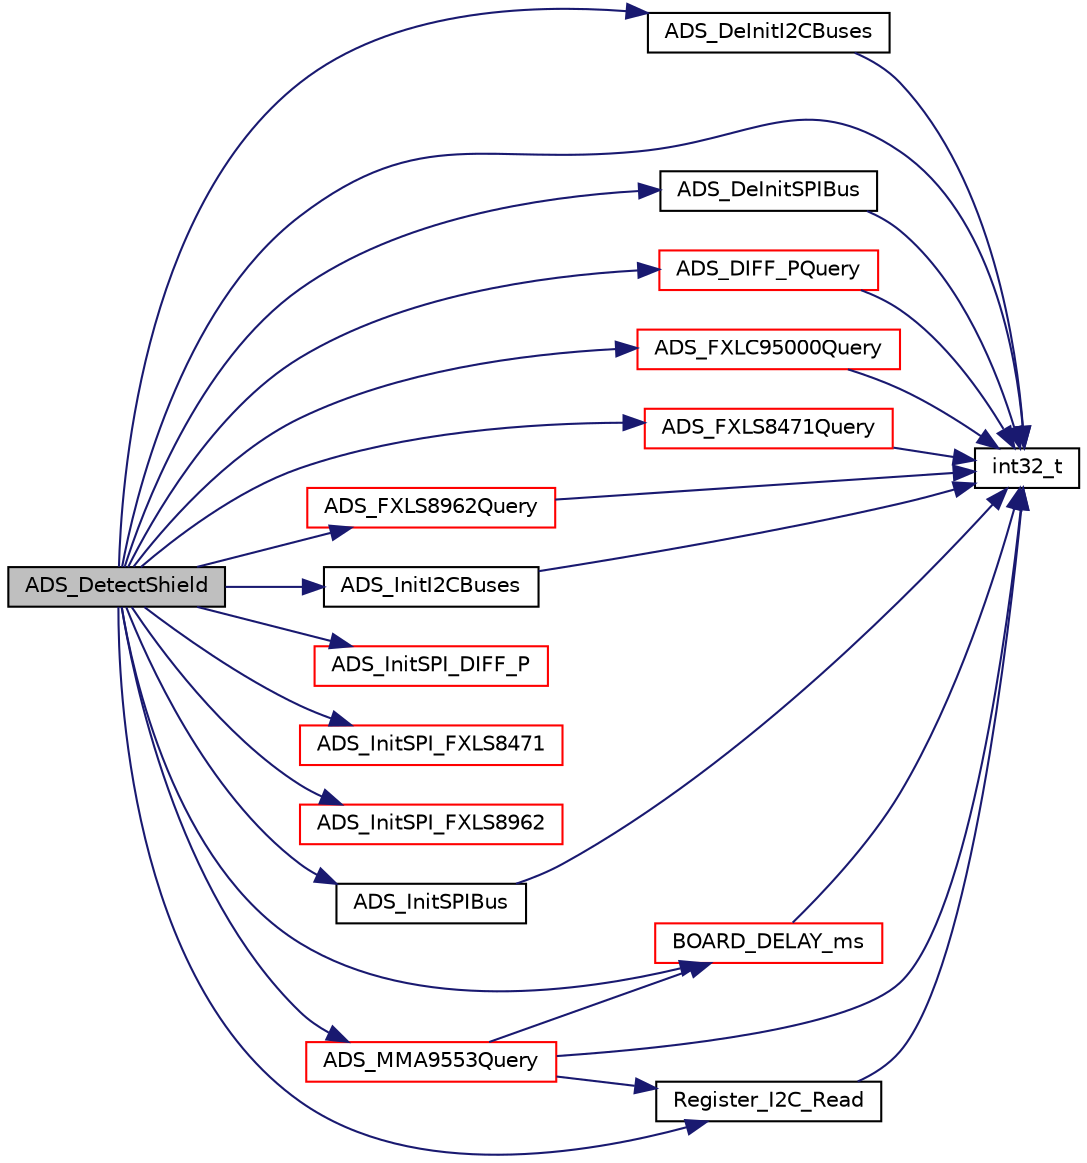 digraph "ADS_DetectShield"
{
  edge [fontname="Helvetica",fontsize="10",labelfontname="Helvetica",labelfontsize="10"];
  node [fontname="Helvetica",fontsize="10",shape=record];
  rankdir="LR";
  Node14 [label="ADS_DetectShield",height=0.2,width=0.4,color="black", fillcolor="grey75", style="filled", fontcolor="black"];
  Node14 -> Node15 [color="midnightblue",fontsize="10",style="solid",fontname="Helvetica"];
  Node15 [label="ADS_DeInitI2CBuses",height=0.2,width=0.4,color="black", fillcolor="white", style="filled",URL="$auto__detection__service__kl25z_8c.html#a08a3bcfdd7fe68d68f5e0f85baf05c40"];
  Node15 -> Node16 [color="midnightblue",fontsize="10",style="solid",fontname="Helvetica"];
  Node16 [label="int32_t",height=0.2,width=0.4,color="black", fillcolor="white", style="filled",URL="$data__format__service_8h.html#a5d7069350a7d7e65686c77a8038f462f",tooltip="The interface function to append the data on the formated stream. "];
  Node14 -> Node17 [color="midnightblue",fontsize="10",style="solid",fontname="Helvetica"];
  Node17 [label="ADS_DeInitSPIBus",height=0.2,width=0.4,color="black", fillcolor="white", style="filled",URL="$auto__detection__service__kl25z_8c.html#ab988a4b5e272952ab30c4dbf27c15148"];
  Node17 -> Node16 [color="midnightblue",fontsize="10",style="solid",fontname="Helvetica"];
  Node14 -> Node18 [color="midnightblue",fontsize="10",style="solid",fontname="Helvetica"];
  Node18 [label="ADS_DIFF_PQuery",height=0.2,width=0.4,color="red", fillcolor="white", style="filled",URL="$auto__detection__service__kl25z_8c.html#ae3d648f7414fad5a7cce5161b3592c92"];
  Node18 -> Node16 [color="midnightblue",fontsize="10",style="solid",fontname="Helvetica"];
  Node14 -> Node21 [color="midnightblue",fontsize="10",style="solid",fontname="Helvetica"];
  Node21 [label="ADS_FXLC95000Query",height=0.2,width=0.4,color="red", fillcolor="white", style="filled",URL="$auto__detection__service__kl25z_8c.html#ad1db6927af79c26ca7b6447a93b42131"];
  Node21 -> Node16 [color="midnightblue",fontsize="10",style="solid",fontname="Helvetica"];
  Node14 -> Node23 [color="midnightblue",fontsize="10",style="solid",fontname="Helvetica"];
  Node23 [label="ADS_FXLS8471Query",height=0.2,width=0.4,color="red", fillcolor="white", style="filled",URL="$auto__detection__service__kl25z_8c.html#a9e2ed26195eaf78326777a51c8ac1f3a"];
  Node23 -> Node16 [color="midnightblue",fontsize="10",style="solid",fontname="Helvetica"];
  Node14 -> Node24 [color="midnightblue",fontsize="10",style="solid",fontname="Helvetica"];
  Node24 [label="ADS_FXLS8962Query",height=0.2,width=0.4,color="red", fillcolor="white", style="filled",URL="$auto__detection__service__kl25z_8c.html#a7381a2e1ee8e3fb264314c9c71216c98"];
  Node24 -> Node16 [color="midnightblue",fontsize="10",style="solid",fontname="Helvetica"];
  Node14 -> Node25 [color="midnightblue",fontsize="10",style="solid",fontname="Helvetica"];
  Node25 [label="ADS_InitI2CBuses",height=0.2,width=0.4,color="black", fillcolor="white", style="filled",URL="$auto__detection__service__kl25z_8c.html#a9112c08af09a669260e8cb583d5aa17d"];
  Node25 -> Node16 [color="midnightblue",fontsize="10",style="solid",fontname="Helvetica"];
  Node14 -> Node26 [color="midnightblue",fontsize="10",style="solid",fontname="Helvetica"];
  Node26 [label="ADS_InitSPI_DIFF_P",height=0.2,width=0.4,color="red", fillcolor="white", style="filled",URL="$auto__detection__service__kl25z_8c.html#ad62f3052de3e4b8bf43fde88bfdea1c9"];
  Node14 -> Node29 [color="midnightblue",fontsize="10",style="solid",fontname="Helvetica"];
  Node29 [label="ADS_InitSPI_FXLS8471",height=0.2,width=0.4,color="red", fillcolor="white", style="filled",URL="$auto__detection__service__kl25z_8c.html#ad655793534d56b3d7fa931de6efbfc8a"];
  Node14 -> Node32 [color="midnightblue",fontsize="10",style="solid",fontname="Helvetica"];
  Node32 [label="ADS_InitSPI_FXLS8962",height=0.2,width=0.4,color="red", fillcolor="white", style="filled",URL="$auto__detection__service__kl25z_8c.html#a700a2d30b8d440e08032549f1508c730"];
  Node14 -> Node35 [color="midnightblue",fontsize="10",style="solid",fontname="Helvetica"];
  Node35 [label="ADS_InitSPIBus",height=0.2,width=0.4,color="black", fillcolor="white", style="filled",URL="$auto__detection__service__kl25z_8c.html#ae337a9a757a688707ce71b8e11d57ba4"];
  Node35 -> Node16 [color="midnightblue",fontsize="10",style="solid",fontname="Helvetica"];
  Node14 -> Node36 [color="midnightblue",fontsize="10",style="solid",fontname="Helvetica"];
  Node36 [label="ADS_MMA9553Query",height=0.2,width=0.4,color="red", fillcolor="white", style="filled",URL="$auto__detection__service__kl25z_8c.html#a61f59d3254fb54c57b010f2f9f8a7499"];
  Node36 -> Node16 [color="midnightblue",fontsize="10",style="solid",fontname="Helvetica"];
  Node36 -> Node37 [color="midnightblue",fontsize="10",style="solid",fontname="Helvetica"];
  Node37 [label="BOARD_DELAY_ms",height=0.2,width=0.4,color="red", fillcolor="white", style="filled",URL="$systick__utils_8c.html#ab052b802081fd87e1bda8d56e2c0db42",tooltip="Function to insert delays. "];
  Node37 -> Node16 [color="midnightblue",fontsize="10",style="solid",fontname="Helvetica"];
  Node36 -> Node40 [color="midnightblue",fontsize="10",style="solid",fontname="Helvetica"];
  Node40 [label="Register_I2C_Read",height=0.2,width=0.4,color="black", fillcolor="white", style="filled",URL="$register__io__i2c_8c.html#ac8a60c799d9dbc84531b4680762eb8dc",tooltip="The interface function to read a sensor register. "];
  Node40 -> Node16 [color="midnightblue",fontsize="10",style="solid",fontname="Helvetica"];
  Node14 -> Node37 [color="midnightblue",fontsize="10",style="solid",fontname="Helvetica"];
  Node14 -> Node16 [color="midnightblue",fontsize="10",style="solid",fontname="Helvetica"];
  Node14 -> Node40 [color="midnightblue",fontsize="10",style="solid",fontname="Helvetica"];
}
